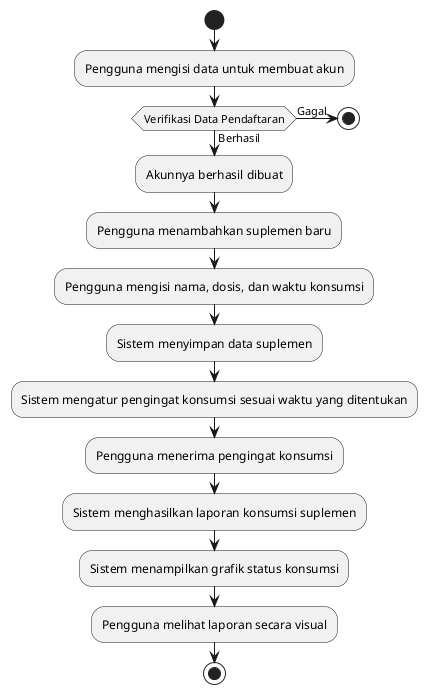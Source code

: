 @startuml
start

:Pengguna mengisi data untuk membuat akun;
if (Verifikasi Data Pendaftaran) then (Berhasil)
  :Akunnya berhasil dibuat;
else (Gagal)
  stop
endif

:Pengguna menambahkan suplemen baru;
:Pengguna mengisi nama, dosis, dan waktu konsumsi;
:Sistem menyimpan data suplemen;

:Sistem mengatur pengingat konsumsi sesuai waktu yang ditentukan;
:Pengguna menerima pengingat konsumsi;

:Sistem menghasilkan laporan konsumsi suplemen;
:Sistem menampilkan grafik status konsumsi;
:Pengguna melihat laporan secara visual;

stop
@enduml
